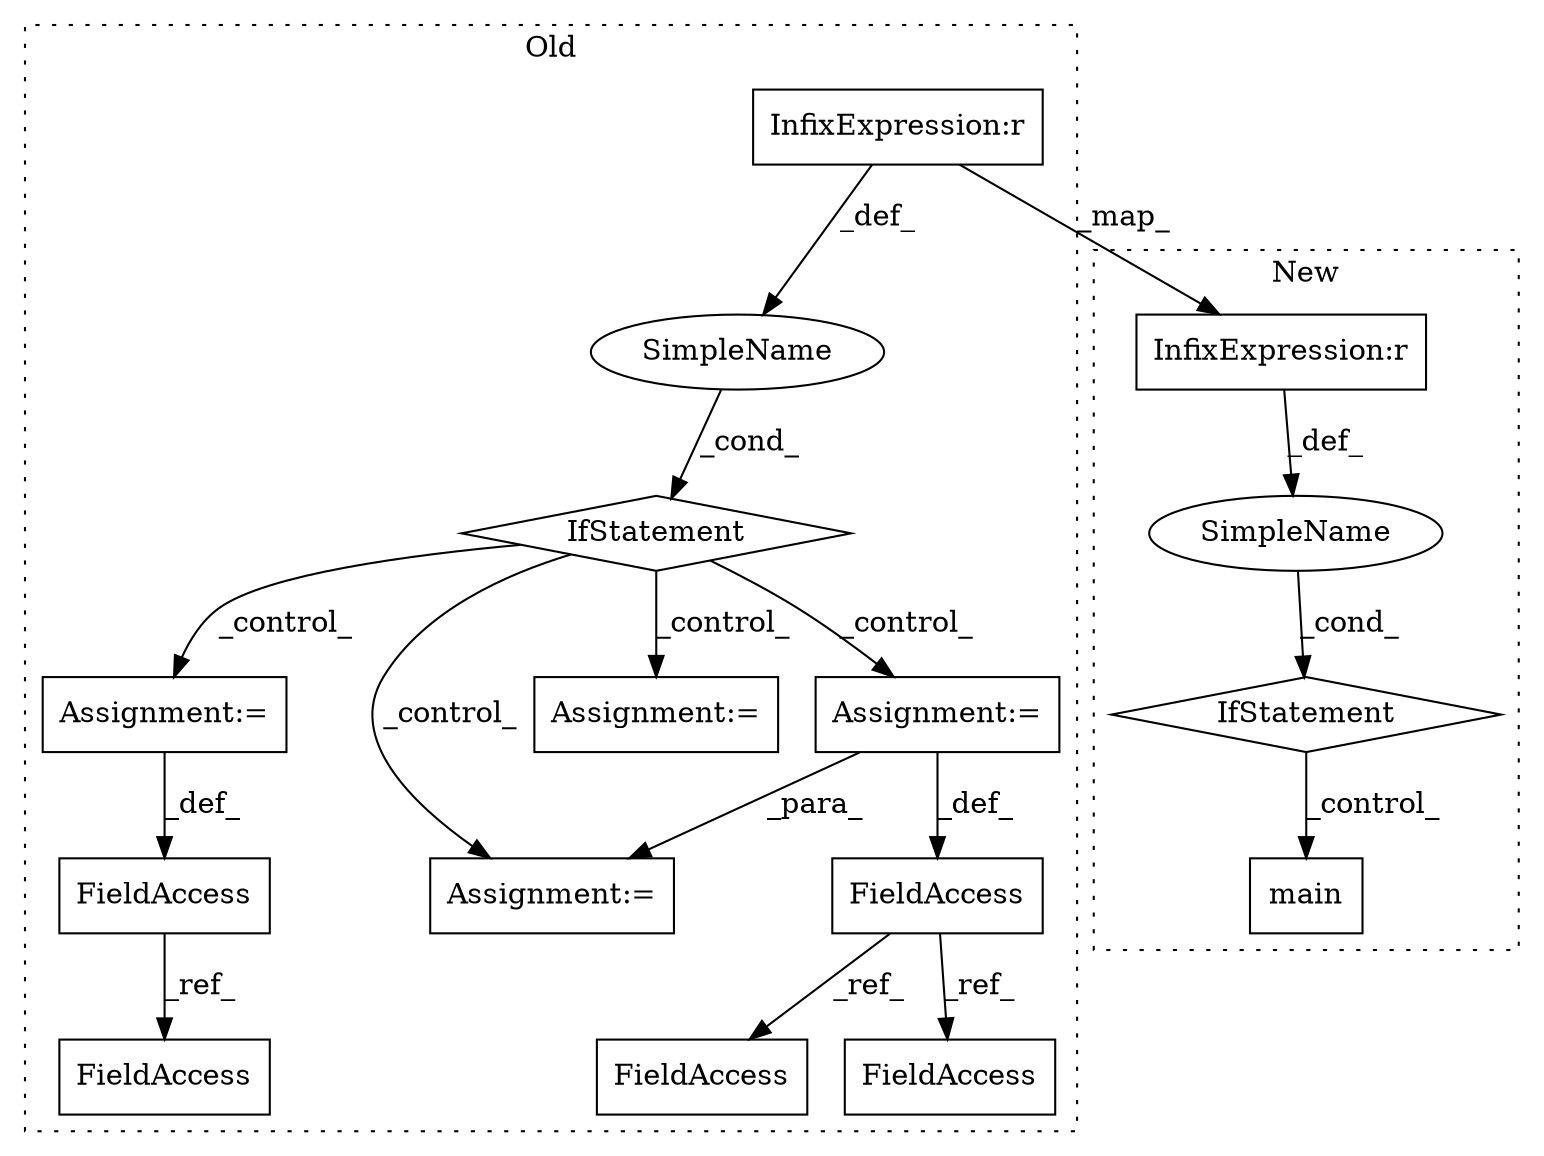 digraph G {
subgraph cluster0 {
1 [label="IfStatement" a="25" s="4298,4324" l="4,2" shape="diamond"];
6 [label="InfixExpression:r" a="27" s="4310" l="4" shape="box"];
7 [label="Assignment:=" a="7" s="4335" l="1" shape="box"];
8 [label="FieldAccess" a="22" s="4334" l="1" shape="box"];
9 [label="SimpleName" a="42" s="" l="" shape="ellipse"];
10 [label="FieldAccess" a="22" s="4440" l="1" shape="box"];
11 [label="FieldAccess" a="22" s="4363" l="1" shape="box"];
12 [label="Assignment:=" a="7" s="4528" l="1" shape="box"];
13 [label="FieldAccess" a="22" s="4527" l="1" shape="box"];
14 [label="FieldAccess" a="22" s="4559" l="1" shape="box"];
15 [label="Assignment:=" a="7" s="4413" l="2" shape="box"];
16 [label="Assignment:=" a="7" s="4612" l="2" shape="box"];
label = "Old";
style="dotted";
}
subgraph cluster1 {
2 [label="main" a="32" s="4861" l="6" shape="box"];
3 [label="IfStatement" a="25" s="4825,4851" l="4,2" shape="diamond"];
4 [label="SimpleName" a="42" s="" l="" shape="ellipse"];
5 [label="InfixExpression:r" a="27" s="4837" l="4" shape="box"];
label = "New";
style="dotted";
}
1 -> 12 [label="_control_"];
1 -> 7 [label="_control_"];
1 -> 16 [label="_control_"];
1 -> 15 [label="_control_"];
3 -> 2 [label="_control_"];
4 -> 3 [label="_cond_"];
5 -> 4 [label="_def_"];
6 -> 5 [label="_map_"];
6 -> 9 [label="_def_"];
7 -> 15 [label="_para_"];
7 -> 8 [label="_def_"];
8 -> 10 [label="_ref_"];
8 -> 11 [label="_ref_"];
9 -> 1 [label="_cond_"];
12 -> 13 [label="_def_"];
13 -> 14 [label="_ref_"];
}